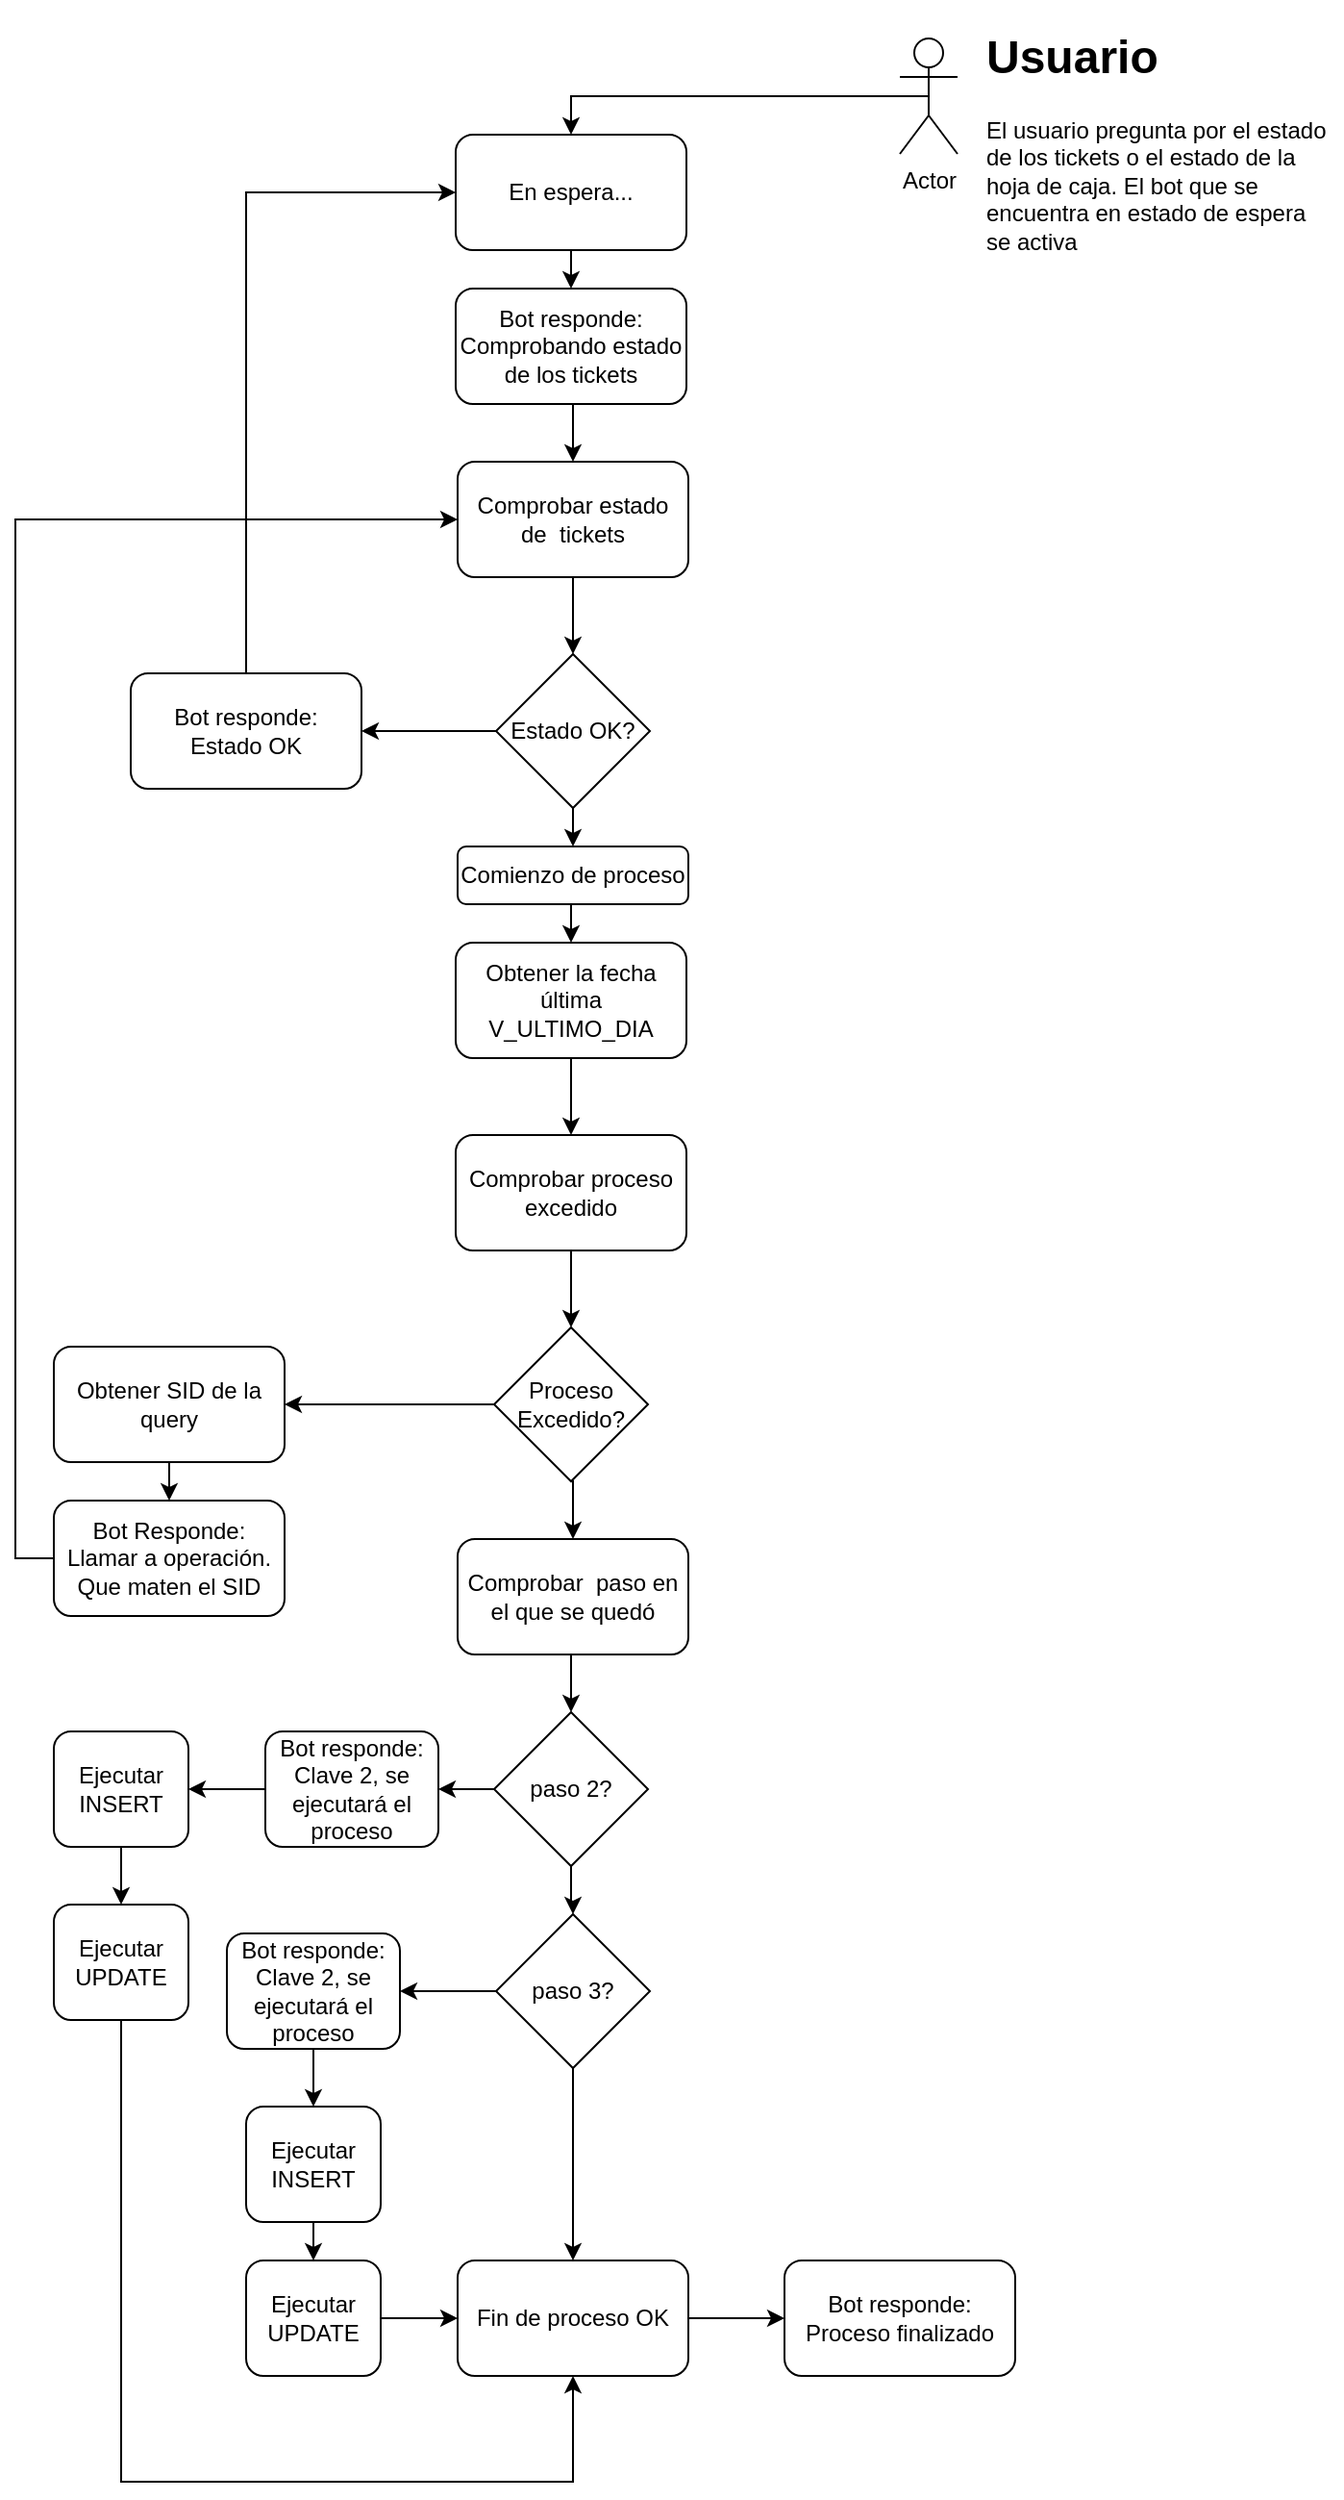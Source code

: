 <mxfile version="13.9.2" type="github"><diagram id="PmBKvU30qTNMJ1uoobhn" name="Page-1"><mxGraphModel dx="1102" dy="1562" grid="1" gridSize="10" guides="1" tooltips="1" connect="1" arrows="1" fold="1" page="1" pageScale="1" pageWidth="827" pageHeight="1169" math="0" shadow="0"><root><mxCell id="0"/><mxCell id="1" parent="0"/><mxCell id="Uh2ZUXkweWHZAxiUl5Kk-27" style="edgeStyle=orthogonalEdgeStyle;rounded=0;orthogonalLoop=1;jettySize=auto;html=1;exitX=0.5;exitY=1;exitDx=0;exitDy=0;entryX=0.5;entryY=0;entryDx=0;entryDy=0;" edge="1" parent="1" source="Uh2ZUXkweWHZAxiUl5Kk-11" target="Uh2ZUXkweWHZAxiUl5Kk-25"><mxGeometry relative="1" as="geometry"/></mxCell><mxCell id="Uh2ZUXkweWHZAxiUl5Kk-11" value="Comienzo de proceso" style="rounded=1;whiteSpace=wrap;html=1;" vertex="1" parent="1"><mxGeometry x="290" y="30" width="120" height="30" as="geometry"/></mxCell><mxCell id="Uh2ZUXkweWHZAxiUl5Kk-65" style="edgeStyle=orthogonalEdgeStyle;rounded=0;orthogonalLoop=1;jettySize=auto;html=1;exitX=1;exitY=0.5;exitDx=0;exitDy=0;entryX=0;entryY=0.5;entryDx=0;entryDy=0;" edge="1" parent="1" source="Uh2ZUXkweWHZAxiUl5Kk-12" target="Uh2ZUXkweWHZAxiUl5Kk-64"><mxGeometry relative="1" as="geometry"/></mxCell><mxCell id="Uh2ZUXkweWHZAxiUl5Kk-12" value="Fin de proceso OK" style="rounded=1;whiteSpace=wrap;html=1;" vertex="1" parent="1"><mxGeometry x="290" y="765" width="120" height="60" as="geometry"/></mxCell><mxCell id="Uh2ZUXkweWHZAxiUl5Kk-17" style="edgeStyle=orthogonalEdgeStyle;rounded=0;orthogonalLoop=1;jettySize=auto;html=1;exitX=0;exitY=0.5;exitDx=0;exitDy=0;entryX=1;entryY=0.5;entryDx=0;entryDy=0;" edge="1" parent="1" source="Uh2ZUXkweWHZAxiUl5Kk-13" target="Uh2ZUXkweWHZAxiUl5Kk-67"><mxGeometry relative="1" as="geometry"/></mxCell><mxCell id="Uh2ZUXkweWHZAxiUl5Kk-18" style="edgeStyle=orthogonalEdgeStyle;rounded=0;orthogonalLoop=1;jettySize=auto;html=1;exitX=0.5;exitY=1;exitDx=0;exitDy=0;entryX=0.5;entryY=0;entryDx=0;entryDy=0;" edge="1" parent="1" source="Uh2ZUXkweWHZAxiUl5Kk-13" target="Uh2ZUXkweWHZAxiUl5Kk-11"><mxGeometry relative="1" as="geometry"/></mxCell><mxCell id="Uh2ZUXkweWHZAxiUl5Kk-13" value="Estado OK?" style="rhombus;whiteSpace=wrap;html=1;" vertex="1" parent="1"><mxGeometry x="310" y="-70" width="80" height="80" as="geometry"/></mxCell><mxCell id="Uh2ZUXkweWHZAxiUl5Kk-16" style="edgeStyle=orthogonalEdgeStyle;rounded=0;orthogonalLoop=1;jettySize=auto;html=1;exitX=0.5;exitY=1;exitDx=0;exitDy=0;entryX=0.5;entryY=0;entryDx=0;entryDy=0;" edge="1" parent="1" source="Uh2ZUXkweWHZAxiUl5Kk-14" target="Uh2ZUXkweWHZAxiUl5Kk-13"><mxGeometry relative="1" as="geometry"/></mxCell><mxCell id="Uh2ZUXkweWHZAxiUl5Kk-14" value="Comprobar estado de&amp;nbsp; tickets" style="rounded=1;whiteSpace=wrap;html=1;" vertex="1" parent="1"><mxGeometry x="290" y="-170" width="120" height="60" as="geometry"/></mxCell><mxCell id="Uh2ZUXkweWHZAxiUl5Kk-28" style="edgeStyle=orthogonalEdgeStyle;rounded=0;orthogonalLoop=1;jettySize=auto;html=1;exitX=0.5;exitY=1;exitDx=0;exitDy=0;entryX=0.5;entryY=0;entryDx=0;entryDy=0;" edge="1" parent="1" source="Uh2ZUXkweWHZAxiUl5Kk-25" target="Uh2ZUXkweWHZAxiUl5Kk-35"><mxGeometry relative="1" as="geometry"/></mxCell><mxCell id="Uh2ZUXkweWHZAxiUl5Kk-25" value="Obtener la fecha última V_ULTIMO_DIA" style="rounded=1;whiteSpace=wrap;html=1;" vertex="1" parent="1"><mxGeometry x="289" y="80" width="120" height="60" as="geometry"/></mxCell><mxCell id="Uh2ZUXkweWHZAxiUl5Kk-38" style="edgeStyle=orthogonalEdgeStyle;rounded=0;orthogonalLoop=1;jettySize=auto;html=1;exitX=0;exitY=0.5;exitDx=0;exitDy=0;entryX=1;entryY=0.5;entryDx=0;entryDy=0;" edge="1" parent="1" source="Uh2ZUXkweWHZAxiUl5Kk-34" target="Uh2ZUXkweWHZAxiUl5Kk-37"><mxGeometry relative="1" as="geometry"/></mxCell><mxCell id="Uh2ZUXkweWHZAxiUl5Kk-43" style="edgeStyle=orthogonalEdgeStyle;rounded=0;orthogonalLoop=1;jettySize=auto;html=1;exitX=0.5;exitY=1;exitDx=0;exitDy=0;entryX=0.5;entryY=0;entryDx=0;entryDy=0;" edge="1" parent="1" source="Uh2ZUXkweWHZAxiUl5Kk-34" target="Uh2ZUXkweWHZAxiUl5Kk-47"><mxGeometry relative="1" as="geometry"/></mxCell><mxCell id="Uh2ZUXkweWHZAxiUl5Kk-34" value="Proceso Excedido?" style="rhombus;whiteSpace=wrap;html=1;" vertex="1" parent="1"><mxGeometry x="309" y="280" width="80" height="80" as="geometry"/></mxCell><mxCell id="Uh2ZUXkweWHZAxiUl5Kk-36" style="edgeStyle=orthogonalEdgeStyle;rounded=0;orthogonalLoop=1;jettySize=auto;html=1;exitX=0.5;exitY=1;exitDx=0;exitDy=0;entryX=0.5;entryY=0;entryDx=0;entryDy=0;" edge="1" parent="1" source="Uh2ZUXkweWHZAxiUl5Kk-35" target="Uh2ZUXkweWHZAxiUl5Kk-34"><mxGeometry relative="1" as="geometry"/></mxCell><mxCell id="Uh2ZUXkweWHZAxiUl5Kk-35" value="Comprobar proceso excedido" style="rounded=1;whiteSpace=wrap;html=1;" vertex="1" parent="1"><mxGeometry x="289" y="180" width="120" height="60" as="geometry"/></mxCell><mxCell id="Uh2ZUXkweWHZAxiUl5Kk-42" style="edgeStyle=orthogonalEdgeStyle;rounded=0;orthogonalLoop=1;jettySize=auto;html=1;exitX=0.5;exitY=1;exitDx=0;exitDy=0;entryX=0.5;entryY=0;entryDx=0;entryDy=0;" edge="1" parent="1" source="Uh2ZUXkweWHZAxiUl5Kk-37" target="Uh2ZUXkweWHZAxiUl5Kk-41"><mxGeometry relative="1" as="geometry"/></mxCell><mxCell id="Uh2ZUXkweWHZAxiUl5Kk-37" value="Obtener SID de la query" style="rounded=1;whiteSpace=wrap;html=1;" vertex="1" parent="1"><mxGeometry x="80" y="290" width="120" height="60" as="geometry"/></mxCell><mxCell id="Uh2ZUXkweWHZAxiUl5Kk-45" style="edgeStyle=orthogonalEdgeStyle;rounded=0;orthogonalLoop=1;jettySize=auto;html=1;exitX=0;exitY=0.5;exitDx=0;exitDy=0;entryX=0;entryY=0.5;entryDx=0;entryDy=0;" edge="1" parent="1" source="Uh2ZUXkweWHZAxiUl5Kk-41" target="Uh2ZUXkweWHZAxiUl5Kk-14"><mxGeometry relative="1" as="geometry"><mxPoint x="40" y="290" as="targetPoint"/></mxGeometry></mxCell><mxCell id="Uh2ZUXkweWHZAxiUl5Kk-41" value="Bot Responde:&lt;br&gt;Llamar a operación. Que maten el SID" style="rounded=1;whiteSpace=wrap;html=1;" vertex="1" parent="1"><mxGeometry x="80" y="370" width="120" height="60" as="geometry"/></mxCell><mxCell id="Uh2ZUXkweWHZAxiUl5Kk-49" style="edgeStyle=orthogonalEdgeStyle;rounded=0;orthogonalLoop=1;jettySize=auto;html=1;exitX=0;exitY=0.5;exitDx=0;exitDy=0;" edge="1" parent="1" source="Uh2ZUXkweWHZAxiUl5Kk-46"><mxGeometry relative="1" as="geometry"><mxPoint x="280" y="520" as="targetPoint"/></mxGeometry></mxCell><mxCell id="Uh2ZUXkweWHZAxiUl5Kk-55" style="edgeStyle=orthogonalEdgeStyle;rounded=0;orthogonalLoop=1;jettySize=auto;html=1;exitX=0.5;exitY=1;exitDx=0;exitDy=0;" edge="1" parent="1" source="Uh2ZUXkweWHZAxiUl5Kk-46" target="Uh2ZUXkweWHZAxiUl5Kk-54"><mxGeometry relative="1" as="geometry"/></mxCell><mxCell id="Uh2ZUXkweWHZAxiUl5Kk-46" value="paso 2?" style="rhombus;whiteSpace=wrap;html=1;" vertex="1" parent="1"><mxGeometry x="309" y="480" width="80" height="80" as="geometry"/></mxCell><mxCell id="Uh2ZUXkweWHZAxiUl5Kk-53" style="edgeStyle=orthogonalEdgeStyle;rounded=0;orthogonalLoop=1;jettySize=auto;html=1;exitX=0.5;exitY=1;exitDx=0;exitDy=0;entryX=0.5;entryY=0;entryDx=0;entryDy=0;" edge="1" parent="1" source="Uh2ZUXkweWHZAxiUl5Kk-47" target="Uh2ZUXkweWHZAxiUl5Kk-46"><mxGeometry relative="1" as="geometry"/></mxCell><mxCell id="Uh2ZUXkweWHZAxiUl5Kk-47" value="Comprobar&amp;nbsp; paso en el que se quedó" style="rounded=1;whiteSpace=wrap;html=1;" vertex="1" parent="1"><mxGeometry x="290" y="390" width="120" height="60" as="geometry"/></mxCell><mxCell id="Uh2ZUXkweWHZAxiUl5Kk-51" style="edgeStyle=orthogonalEdgeStyle;rounded=0;orthogonalLoop=1;jettySize=auto;html=1;exitX=0.5;exitY=1;exitDx=0;exitDy=0;entryX=0.5;entryY=0;entryDx=0;entryDy=0;" edge="1" parent="1" source="Uh2ZUXkweWHZAxiUl5Kk-48" target="Uh2ZUXkweWHZAxiUl5Kk-50"><mxGeometry relative="1" as="geometry"/></mxCell><mxCell id="Uh2ZUXkweWHZAxiUl5Kk-48" value="Ejecutar INSERT" style="rounded=1;whiteSpace=wrap;html=1;" vertex="1" parent="1"><mxGeometry x="80" y="490" width="70" height="60" as="geometry"/></mxCell><mxCell id="Uh2ZUXkweWHZAxiUl5Kk-52" style="edgeStyle=orthogonalEdgeStyle;rounded=0;orthogonalLoop=1;jettySize=auto;html=1;exitX=0.5;exitY=1;exitDx=0;exitDy=0;entryX=0.5;entryY=1;entryDx=0;entryDy=0;" edge="1" parent="1" source="Uh2ZUXkweWHZAxiUl5Kk-50" target="Uh2ZUXkweWHZAxiUl5Kk-12"><mxGeometry relative="1" as="geometry"><Array as="points"><mxPoint x="115" y="880"/><mxPoint x="350" y="880"/></Array></mxGeometry></mxCell><mxCell id="Uh2ZUXkweWHZAxiUl5Kk-50" value="Ejecutar UPDATE" style="rounded=1;whiteSpace=wrap;html=1;" vertex="1" parent="1"><mxGeometry x="80" y="580" width="70" height="60" as="geometry"/></mxCell><mxCell id="Uh2ZUXkweWHZAxiUl5Kk-59" style="edgeStyle=orthogonalEdgeStyle;rounded=0;orthogonalLoop=1;jettySize=auto;html=1;exitX=0;exitY=0.5;exitDx=0;exitDy=0;entryX=1;entryY=0.5;entryDx=0;entryDy=0;" edge="1" parent="1" source="Uh2ZUXkweWHZAxiUl5Kk-54" target="Uh2ZUXkweWHZAxiUl5Kk-72"><mxGeometry relative="1" as="geometry"/></mxCell><mxCell id="Uh2ZUXkweWHZAxiUl5Kk-62" style="edgeStyle=orthogonalEdgeStyle;rounded=0;orthogonalLoop=1;jettySize=auto;html=1;exitX=0.5;exitY=1;exitDx=0;exitDy=0;" edge="1" parent="1" source="Uh2ZUXkweWHZAxiUl5Kk-54" target="Uh2ZUXkweWHZAxiUl5Kk-12"><mxGeometry relative="1" as="geometry"/></mxCell><mxCell id="Uh2ZUXkweWHZAxiUl5Kk-54" value="paso 3?" style="rhombus;whiteSpace=wrap;html=1;" vertex="1" parent="1"><mxGeometry x="310" y="585" width="80" height="80" as="geometry"/></mxCell><mxCell id="Uh2ZUXkweWHZAxiUl5Kk-60" style="edgeStyle=orthogonalEdgeStyle;rounded=0;orthogonalLoop=1;jettySize=auto;html=1;exitX=0.5;exitY=1;exitDx=0;exitDy=0;entryX=0.5;entryY=0;entryDx=0;entryDy=0;" edge="1" parent="1" source="Uh2ZUXkweWHZAxiUl5Kk-57" target="Uh2ZUXkweWHZAxiUl5Kk-58"><mxGeometry relative="1" as="geometry"/></mxCell><mxCell id="Uh2ZUXkweWHZAxiUl5Kk-57" value="Ejecutar INSERT" style="rounded=1;whiteSpace=wrap;html=1;" vertex="1" parent="1"><mxGeometry x="180" y="685" width="70" height="60" as="geometry"/></mxCell><mxCell id="Uh2ZUXkweWHZAxiUl5Kk-82" style="edgeStyle=orthogonalEdgeStyle;rounded=0;orthogonalLoop=1;jettySize=auto;html=1;exitX=1;exitY=0.5;exitDx=0;exitDy=0;entryX=0;entryY=0.5;entryDx=0;entryDy=0;" edge="1" parent="1" source="Uh2ZUXkweWHZAxiUl5Kk-58" target="Uh2ZUXkweWHZAxiUl5Kk-12"><mxGeometry relative="1" as="geometry"/></mxCell><mxCell id="Uh2ZUXkweWHZAxiUl5Kk-58" value="Ejecutar UPDATE" style="rounded=1;whiteSpace=wrap;html=1;" vertex="1" parent="1"><mxGeometry x="180" y="765" width="70" height="60" as="geometry"/></mxCell><mxCell id="Uh2ZUXkweWHZAxiUl5Kk-64" value="Bot responde:&lt;br&gt;Proceso finalizado" style="rounded=1;whiteSpace=wrap;html=1;" vertex="1" parent="1"><mxGeometry x="460" y="765" width="120" height="60" as="geometry"/></mxCell><mxCell id="Uh2ZUXkweWHZAxiUl5Kk-80" style="edgeStyle=orthogonalEdgeStyle;rounded=0;orthogonalLoop=1;jettySize=auto;html=1;exitX=0.5;exitY=1;exitDx=0;exitDy=0;entryX=0.5;entryY=0;entryDx=0;entryDy=0;" edge="1" parent="1" source="Uh2ZUXkweWHZAxiUl5Kk-66" target="Uh2ZUXkweWHZAxiUl5Kk-79"><mxGeometry relative="1" as="geometry"/></mxCell><mxCell id="Uh2ZUXkweWHZAxiUl5Kk-66" value="En espera..." style="rounded=1;whiteSpace=wrap;html=1;" vertex="1" parent="1"><mxGeometry x="289" y="-340" width="120" height="60" as="geometry"/></mxCell><mxCell id="Uh2ZUXkweWHZAxiUl5Kk-68" style="edgeStyle=orthogonalEdgeStyle;rounded=0;orthogonalLoop=1;jettySize=auto;html=1;exitX=0.5;exitY=0;exitDx=0;exitDy=0;entryX=0;entryY=0.5;entryDx=0;entryDy=0;" edge="1" parent="1" source="Uh2ZUXkweWHZAxiUl5Kk-67" target="Uh2ZUXkweWHZAxiUl5Kk-66"><mxGeometry relative="1" as="geometry"/></mxCell><mxCell id="Uh2ZUXkweWHZAxiUl5Kk-67" value="Bot responde:&lt;br&gt;Estado OK" style="rounded=1;whiteSpace=wrap;html=1;" vertex="1" parent="1"><mxGeometry x="120" y="-60" width="120" height="60" as="geometry"/></mxCell><mxCell id="Uh2ZUXkweWHZAxiUl5Kk-71" style="edgeStyle=orthogonalEdgeStyle;rounded=0;orthogonalLoop=1;jettySize=auto;html=1;exitX=0;exitY=0.5;exitDx=0;exitDy=0;entryX=1;entryY=0.5;entryDx=0;entryDy=0;" edge="1" parent="1" source="Uh2ZUXkweWHZAxiUl5Kk-69" target="Uh2ZUXkweWHZAxiUl5Kk-48"><mxGeometry relative="1" as="geometry"/></mxCell><mxCell id="Uh2ZUXkweWHZAxiUl5Kk-69" value="Bot responde: Clave 2, se ejecutará el proceso" style="rounded=1;whiteSpace=wrap;html=1;" vertex="1" parent="1"><mxGeometry x="190" y="490" width="90" height="60" as="geometry"/></mxCell><mxCell id="Uh2ZUXkweWHZAxiUl5Kk-73" style="edgeStyle=orthogonalEdgeStyle;rounded=0;orthogonalLoop=1;jettySize=auto;html=1;exitX=0.5;exitY=1;exitDx=0;exitDy=0;entryX=0.5;entryY=0;entryDx=0;entryDy=0;" edge="1" parent="1" source="Uh2ZUXkweWHZAxiUl5Kk-72" target="Uh2ZUXkweWHZAxiUl5Kk-57"><mxGeometry relative="1" as="geometry"/></mxCell><mxCell id="Uh2ZUXkweWHZAxiUl5Kk-72" value="Bot responde: Clave 2, se ejecutará el proceso" style="rounded=1;whiteSpace=wrap;html=1;" vertex="1" parent="1"><mxGeometry x="170" y="595" width="90" height="60" as="geometry"/></mxCell><mxCell id="Uh2ZUXkweWHZAxiUl5Kk-83" style="edgeStyle=orthogonalEdgeStyle;rounded=0;orthogonalLoop=1;jettySize=auto;html=1;exitX=0.5;exitY=0.5;exitDx=0;exitDy=0;exitPerimeter=0;entryX=0.5;entryY=0;entryDx=0;entryDy=0;" edge="1" parent="1" source="Uh2ZUXkweWHZAxiUl5Kk-74" target="Uh2ZUXkweWHZAxiUl5Kk-66"><mxGeometry relative="1" as="geometry"/></mxCell><mxCell id="Uh2ZUXkweWHZAxiUl5Kk-74" value="Actor" style="shape=umlActor;verticalLabelPosition=bottom;verticalAlign=top;html=1;outlineConnect=0;" vertex="1" parent="1"><mxGeometry x="520" y="-390" width="30" height="60" as="geometry"/></mxCell><mxCell id="Uh2ZUXkweWHZAxiUl5Kk-77" value="&lt;h1&gt;Usuario&lt;/h1&gt;&lt;p&gt;El usuario pregunta por el estado de los tickets o el estado de la hoja de caja. El bot que se encuentra en estado de espera se activa&amp;nbsp;&lt;/p&gt;" style="text;html=1;strokeColor=none;fillColor=none;spacing=5;spacingTop=-20;whiteSpace=wrap;overflow=hidden;rounded=0;" vertex="1" parent="1"><mxGeometry x="560" y="-400" width="190" height="120" as="geometry"/></mxCell><mxCell id="Uh2ZUXkweWHZAxiUl5Kk-81" style="edgeStyle=orthogonalEdgeStyle;rounded=0;orthogonalLoop=1;jettySize=auto;html=1;exitX=0.5;exitY=1;exitDx=0;exitDy=0;entryX=0.5;entryY=0;entryDx=0;entryDy=0;" edge="1" parent="1" source="Uh2ZUXkweWHZAxiUl5Kk-79" target="Uh2ZUXkweWHZAxiUl5Kk-14"><mxGeometry relative="1" as="geometry"/></mxCell><mxCell id="Uh2ZUXkweWHZAxiUl5Kk-79" value="Bot responde:&lt;br&gt;Comprobando estado de los tickets" style="rounded=1;whiteSpace=wrap;html=1;" vertex="1" parent="1"><mxGeometry x="289" y="-260" width="120" height="60" as="geometry"/></mxCell></root></mxGraphModel></diagram></mxfile>